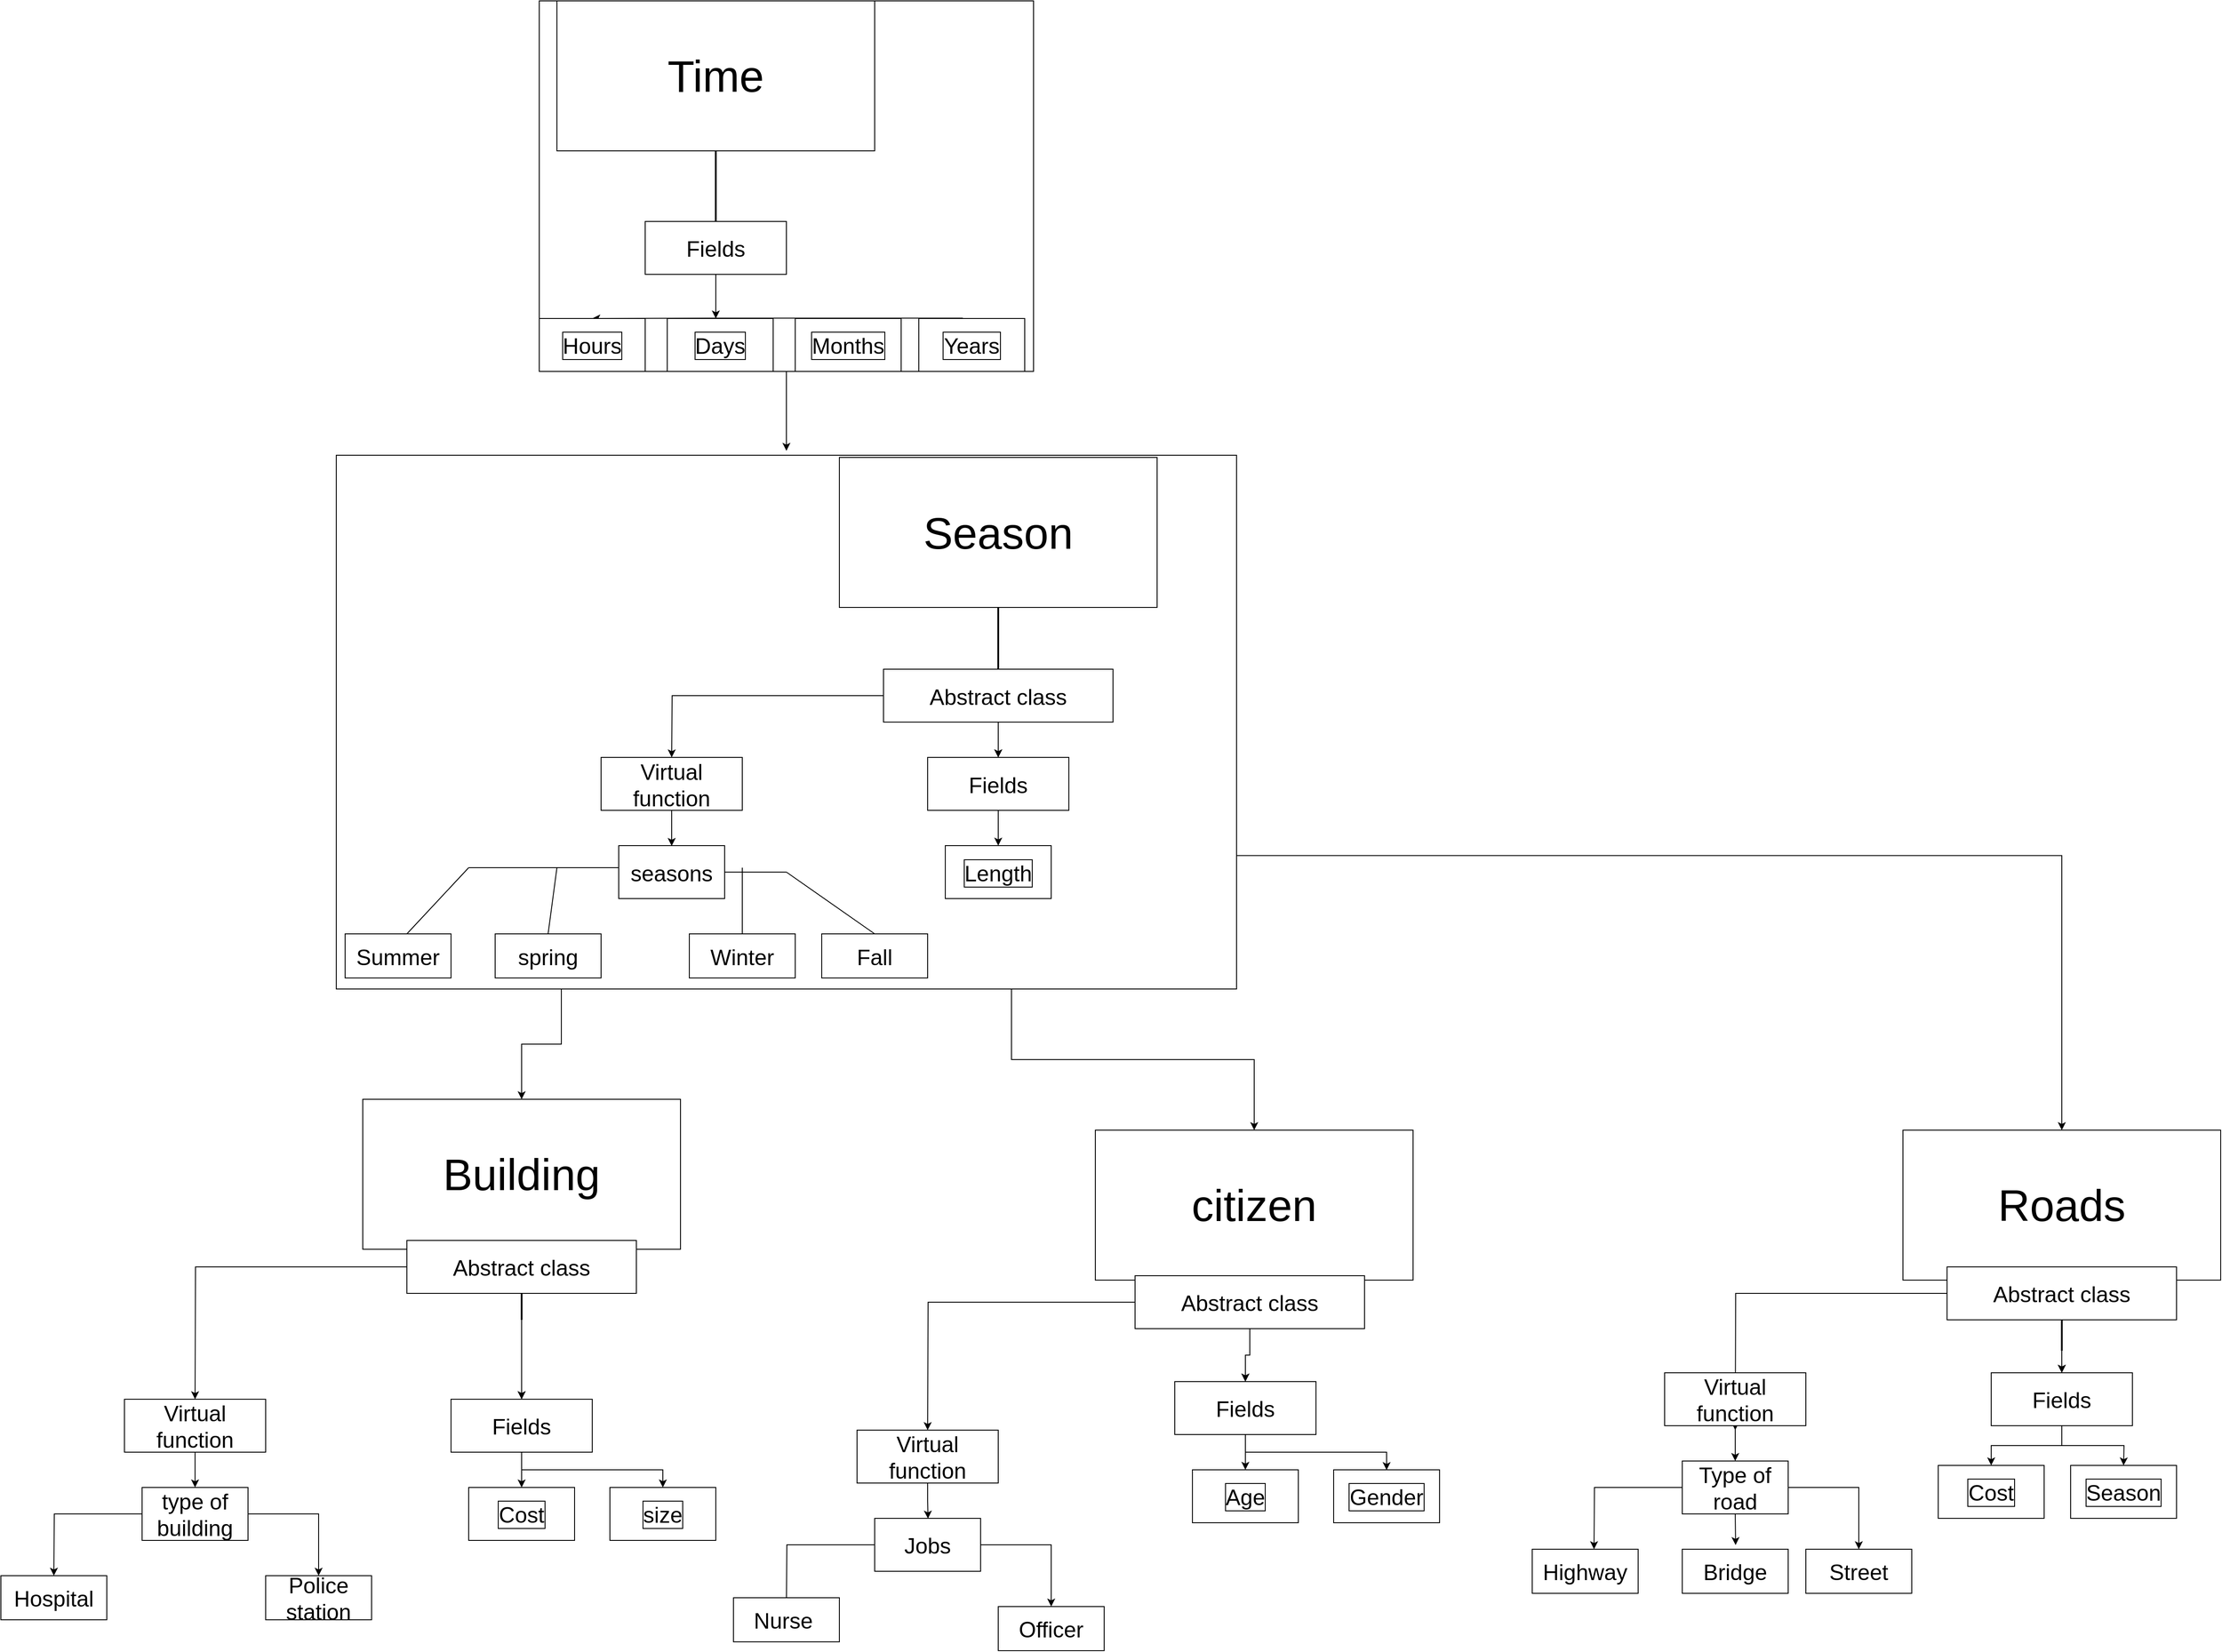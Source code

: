 <mxfile version="12.4.1" type="google" pages="1"><diagram name="Page-1" id="2a216829-ef6e-dabb-86c1-c78162f3ba2b"><mxGraphModel dx="2272" dy="2994" grid="1" gridSize="10" guides="1" tooltips="1" connect="1" arrows="1" fold="1" page="1" pageScale="1" pageWidth="850" pageHeight="1100" background="#ffffff" math="0" shadow="0"><root><mxCell id="0"/><mxCell id="1" parent="0"/><mxCell id="faFXwNNR27B4zDvkqaqZ-1" value="Building" style="rounded=0;whiteSpace=wrap;html=1;fontSize=50;" parent="1" vertex="1"><mxGeometry x="-430" y="-635" width="360" height="170" as="geometry"/></mxCell><mxCell id="faFXwNNR27B4zDvkqaqZ-3" value="" style="line;strokeWidth=2;direction=south;html=1;fontSize=50;" parent="1" vertex="1"><mxGeometry x="-255" y="-465" width="10" height="80" as="geometry"/></mxCell><mxCell id="faFXwNNR27B4zDvkqaqZ-9" style="edgeStyle=orthogonalEdgeStyle;rounded=0;orthogonalLoop=1;jettySize=auto;html=1;exitX=0.5;exitY=1;exitDx=0;exitDy=0;fontSize=25;" parent="1" source="faFXwNNR27B4zDvkqaqZ-4" target="faFXwNNR27B4zDvkqaqZ-10" edge="1"><mxGeometry relative="1" as="geometry"><mxPoint x="-250" y="-265" as="targetPoint"/></mxGeometry></mxCell><mxCell id="faFXwNNR27B4zDvkqaqZ-20" style="edgeStyle=orthogonalEdgeStyle;rounded=0;orthogonalLoop=1;jettySize=auto;html=1;fontSize=25;entryX=0.5;entryY=0;entryDx=0;entryDy=0;" parent="1" source="faFXwNNR27B4zDvkqaqZ-4" target="faFXwNNR27B4zDvkqaqZ-10" edge="1"><mxGeometry relative="1" as="geometry"><mxPoint x="-250" y="-315" as="targetPoint"/></mxGeometry></mxCell><mxCell id="faFXwNNR27B4zDvkqaqZ-27" style="edgeStyle=orthogonalEdgeStyle;rounded=0;orthogonalLoop=1;jettySize=auto;html=1;fontSize=25;" parent="1" source="faFXwNNR27B4zDvkqaqZ-4" edge="1"><mxGeometry relative="1" as="geometry"><mxPoint x="-620" y="-295" as="targetPoint"/></mxGeometry></mxCell><mxCell id="faFXwNNR27B4zDvkqaqZ-4" value="Abstract class" style="rounded=0;whiteSpace=wrap;html=1;fontSize=25;" parent="1" vertex="1"><mxGeometry x="-380" y="-475" width="260" height="60" as="geometry"/></mxCell><mxCell id="faFXwNNR27B4zDvkqaqZ-16" style="edgeStyle=orthogonalEdgeStyle;rounded=0;orthogonalLoop=1;jettySize=auto;html=1;fontSize=25;" parent="1" source="faFXwNNR27B4zDvkqaqZ-10" target="faFXwNNR27B4zDvkqaqZ-17" edge="1"><mxGeometry relative="1" as="geometry"><mxPoint x="-250" y="-165" as="targetPoint"/></mxGeometry></mxCell><mxCell id="faFXwNNR27B4zDvkqaqZ-23" style="edgeStyle=orthogonalEdgeStyle;rounded=0;orthogonalLoop=1;jettySize=auto;html=1;fontSize=25;" parent="1" source="faFXwNNR27B4zDvkqaqZ-10" edge="1"><mxGeometry relative="1" as="geometry"><mxPoint x="-90" y="-195" as="targetPoint"/><Array as="points"><mxPoint x="-250" y="-215"/><mxPoint x="-90" y="-215"/><mxPoint x="-90" y="-195"/></Array></mxGeometry></mxCell><mxCell id="faFXwNNR27B4zDvkqaqZ-10" value="Fields" style="rounded=0;whiteSpace=wrap;html=1;fontSize=25;" parent="1" vertex="1"><mxGeometry x="-330" y="-295" width="160" height="60" as="geometry"/></mxCell><mxCell id="faFXwNNR27B4zDvkqaqZ-17" value="Cost" style="rounded=0;whiteSpace=wrap;html=1;labelBorderColor=#000000;fontSize=25;" parent="1" vertex="1"><mxGeometry x="-310" y="-195" width="120" height="60" as="geometry"/></mxCell><mxCell id="faFXwNNR27B4zDvkqaqZ-26" value="size" style="rounded=0;whiteSpace=wrap;html=1;labelBorderColor=#000000;fontSize=25;" parent="1" vertex="1"><mxGeometry x="-150" y="-195" width="120" height="60" as="geometry"/></mxCell><mxCell id="faFXwNNR27B4zDvkqaqZ-30" style="edgeStyle=orthogonalEdgeStyle;rounded=0;orthogonalLoop=1;jettySize=auto;html=1;exitX=0.5;exitY=1;exitDx=0;exitDy=0;fontSize=25;" parent="1" source="faFXwNNR27B4zDvkqaqZ-29" edge="1"><mxGeometry relative="1" as="geometry"><mxPoint x="-620" y="-195" as="targetPoint"/></mxGeometry></mxCell><mxCell id="faFXwNNR27B4zDvkqaqZ-29" value="Virtual function" style="rounded=0;whiteSpace=wrap;html=1;fontSize=25;" parent="1" vertex="1"><mxGeometry x="-700" y="-295" width="160" height="60" as="geometry"/></mxCell><mxCell id="faFXwNNR27B4zDvkqaqZ-32" style="edgeStyle=orthogonalEdgeStyle;rounded=0;orthogonalLoop=1;jettySize=auto;html=1;fontSize=25;" parent="1" source="faFXwNNR27B4zDvkqaqZ-31" edge="1"><mxGeometry relative="1" as="geometry"><mxPoint x="-780" y="-95" as="targetPoint"/></mxGeometry></mxCell><mxCell id="faFXwNNR27B4zDvkqaqZ-34" style="edgeStyle=orthogonalEdgeStyle;rounded=0;orthogonalLoop=1;jettySize=auto;html=1;fontSize=25;entryX=0.5;entryY=0;entryDx=0;entryDy=0;" parent="1" source="faFXwNNR27B4zDvkqaqZ-31" target="faFXwNNR27B4zDvkqaqZ-37" edge="1"><mxGeometry relative="1" as="geometry"><mxPoint x="-475" y="-105" as="targetPoint"/></mxGeometry></mxCell><mxCell id="faFXwNNR27B4zDvkqaqZ-31" value="type of building" style="rounded=0;whiteSpace=wrap;html=1;fontSize=25;" parent="1" vertex="1"><mxGeometry x="-680" y="-195" width="120" height="60" as="geometry"/></mxCell><mxCell id="faFXwNNR27B4zDvkqaqZ-33" value="Hospital" style="rounded=0;whiteSpace=wrap;html=1;fontSize=25;" parent="1" vertex="1"><mxGeometry x="-840" y="-95" width="120" height="50" as="geometry"/></mxCell><mxCell id="faFXwNNR27B4zDvkqaqZ-37" value="Police station" style="rounded=0;whiteSpace=wrap;html=1;fontSize=25;" parent="1" vertex="1"><mxGeometry x="-540" y="-95" width="120" height="50" as="geometry"/></mxCell><mxCell id="faFXwNNR27B4zDvkqaqZ-43" value="citizen" style="rounded=0;whiteSpace=wrap;html=1;fontSize=50;" parent="1" vertex="1"><mxGeometry x="400" y="-600" width="360" height="170" as="geometry"/></mxCell><mxCell id="faFXwNNR27B4zDvkqaqZ-45" style="edgeStyle=orthogonalEdgeStyle;rounded=0;orthogonalLoop=1;jettySize=auto;html=1;exitX=0.5;exitY=1;exitDx=0;exitDy=0;fontSize=25;" parent="1" source="faFXwNNR27B4zDvkqaqZ-48" target="faFXwNNR27B4zDvkqaqZ-51" edge="1"><mxGeometry relative="1" as="geometry"><mxPoint x="580" y="-230" as="targetPoint"/></mxGeometry></mxCell><mxCell id="faFXwNNR27B4zDvkqaqZ-46" style="edgeStyle=orthogonalEdgeStyle;rounded=0;orthogonalLoop=1;jettySize=auto;html=1;fontSize=25;entryX=0.5;entryY=0;entryDx=0;entryDy=0;" parent="1" source="faFXwNNR27B4zDvkqaqZ-48" target="faFXwNNR27B4zDvkqaqZ-51" edge="1"><mxGeometry relative="1" as="geometry"><mxPoint x="580" y="-280" as="targetPoint"/></mxGeometry></mxCell><mxCell id="faFXwNNR27B4zDvkqaqZ-47" style="edgeStyle=orthogonalEdgeStyle;rounded=0;orthogonalLoop=1;jettySize=auto;html=1;fontSize=25;" parent="1" source="faFXwNNR27B4zDvkqaqZ-48" edge="1"><mxGeometry relative="1" as="geometry"><mxPoint x="210" y="-260" as="targetPoint"/></mxGeometry></mxCell><mxCell id="faFXwNNR27B4zDvkqaqZ-48" value="Abstract class" style="rounded=0;whiteSpace=wrap;html=1;fontSize=25;" parent="1" vertex="1"><mxGeometry x="445" y="-435" width="260" height="60" as="geometry"/></mxCell><mxCell id="faFXwNNR27B4zDvkqaqZ-49" style="edgeStyle=orthogonalEdgeStyle;rounded=0;orthogonalLoop=1;jettySize=auto;html=1;fontSize=25;" parent="1" source="faFXwNNR27B4zDvkqaqZ-51" target="faFXwNNR27B4zDvkqaqZ-52" edge="1"><mxGeometry relative="1" as="geometry"><mxPoint x="570" y="-185" as="targetPoint"/></mxGeometry></mxCell><mxCell id="faFXwNNR27B4zDvkqaqZ-50" style="edgeStyle=orthogonalEdgeStyle;rounded=0;orthogonalLoop=1;jettySize=auto;html=1;fontSize=25;" parent="1" source="faFXwNNR27B4zDvkqaqZ-51" edge="1"><mxGeometry relative="1" as="geometry"><mxPoint x="730.429" y="-214.714" as="targetPoint"/><Array as="points"><mxPoint x="570" y="-235"/><mxPoint x="730" y="-235"/><mxPoint x="730" y="-215"/></Array></mxGeometry></mxCell><mxCell id="faFXwNNR27B4zDvkqaqZ-51" value="Fields" style="rounded=0;whiteSpace=wrap;html=1;fontSize=25;" parent="1" vertex="1"><mxGeometry x="490" y="-315" width="160" height="60" as="geometry"/></mxCell><mxCell id="faFXwNNR27B4zDvkqaqZ-52" value="Age" style="rounded=0;whiteSpace=wrap;html=1;labelBorderColor=#000000;fontSize=25;" parent="1" vertex="1"><mxGeometry x="510" y="-215" width="120" height="60" as="geometry"/></mxCell><mxCell id="faFXwNNR27B4zDvkqaqZ-53" value="Gender" style="rounded=0;whiteSpace=wrap;html=1;labelBorderColor=#000000;fontSize=25;" parent="1" vertex="1"><mxGeometry x="670" y="-215" width="120" height="60" as="geometry"/></mxCell><mxCell id="faFXwNNR27B4zDvkqaqZ-54" style="edgeStyle=orthogonalEdgeStyle;rounded=0;orthogonalLoop=1;jettySize=auto;html=1;exitX=0.5;exitY=1;exitDx=0;exitDy=0;fontSize=25;" parent="1" source="faFXwNNR27B4zDvkqaqZ-55" edge="1"><mxGeometry relative="1" as="geometry"><mxPoint x="210.429" y="-159.714" as="targetPoint"/></mxGeometry></mxCell><mxCell id="faFXwNNR27B4zDvkqaqZ-55" value="Virtual function" style="rounded=0;whiteSpace=wrap;html=1;fontSize=25;" parent="1" vertex="1"><mxGeometry x="130" y="-260" width="160" height="60" as="geometry"/></mxCell><mxCell id="faFXwNNR27B4zDvkqaqZ-56" style="edgeStyle=orthogonalEdgeStyle;rounded=0;orthogonalLoop=1;jettySize=auto;html=1;fontSize=25;" parent="1" source="faFXwNNR27B4zDvkqaqZ-58" edge="1"><mxGeometry relative="1" as="geometry"><mxPoint x="50" y="-60" as="targetPoint"/></mxGeometry></mxCell><mxCell id="faFXwNNR27B4zDvkqaqZ-57" style="edgeStyle=orthogonalEdgeStyle;rounded=0;orthogonalLoop=1;jettySize=auto;html=1;fontSize=25;entryX=0.5;entryY=0;entryDx=0;entryDy=0;" parent="1" source="faFXwNNR27B4zDvkqaqZ-58" target="faFXwNNR27B4zDvkqaqZ-60" edge="1"><mxGeometry relative="1" as="geometry"><mxPoint x="355" y="-70" as="targetPoint"/></mxGeometry></mxCell><mxCell id="faFXwNNR27B4zDvkqaqZ-58" value="Jobs" style="rounded=0;whiteSpace=wrap;html=1;fontSize=25;" parent="1" vertex="1"><mxGeometry x="150" y="-160" width="120" height="60" as="geometry"/></mxCell><mxCell id="faFXwNNR27B4zDvkqaqZ-59" value="Nurse&amp;nbsp;" style="rounded=0;whiteSpace=wrap;html=1;fontSize=25;" parent="1" vertex="1"><mxGeometry x="-10" y="-70" width="120" height="50" as="geometry"/></mxCell><mxCell id="faFXwNNR27B4zDvkqaqZ-60" value="Officer" style="rounded=0;whiteSpace=wrap;html=1;fontSize=25;" parent="1" vertex="1"><mxGeometry x="290" y="-60" width="120" height="50" as="geometry"/></mxCell><mxCell id="faFXwNNR27B4zDvkqaqZ-79" value="Roads" style="rounded=0;whiteSpace=wrap;html=1;fontSize=50;" parent="1" vertex="1"><mxGeometry x="1315" y="-600" width="360" height="170" as="geometry"/></mxCell><mxCell id="faFXwNNR27B4zDvkqaqZ-80" value="" style="line;strokeWidth=2;direction=south;html=1;fontSize=50;" parent="1" vertex="1"><mxGeometry x="1490" y="-430" width="10" height="80" as="geometry"/></mxCell><mxCell id="faFXwNNR27B4zDvkqaqZ-81" style="edgeStyle=orthogonalEdgeStyle;rounded=0;orthogonalLoop=1;jettySize=auto;html=1;exitX=0.5;exitY=1;exitDx=0;exitDy=0;fontSize=25;" parent="1" source="faFXwNNR27B4zDvkqaqZ-84" target="faFXwNNR27B4zDvkqaqZ-87" edge="1"><mxGeometry relative="1" as="geometry"><mxPoint x="1495" y="-230" as="targetPoint"/></mxGeometry></mxCell><mxCell id="faFXwNNR27B4zDvkqaqZ-82" style="edgeStyle=orthogonalEdgeStyle;rounded=0;orthogonalLoop=1;jettySize=auto;html=1;fontSize=25;entryX=0.5;entryY=0;entryDx=0;entryDy=0;" parent="1" source="faFXwNNR27B4zDvkqaqZ-84" target="faFXwNNR27B4zDvkqaqZ-87" edge="1"><mxGeometry relative="1" as="geometry"><mxPoint x="1495" y="-280" as="targetPoint"/></mxGeometry></mxCell><mxCell id="faFXwNNR27B4zDvkqaqZ-83" style="edgeStyle=orthogonalEdgeStyle;rounded=0;orthogonalLoop=1;jettySize=auto;html=1;fontSize=25;" parent="1" source="faFXwNNR27B4zDvkqaqZ-84" edge="1"><mxGeometry relative="1" as="geometry"><mxPoint x="1125" y="-260" as="targetPoint"/></mxGeometry></mxCell><mxCell id="faFXwNNR27B4zDvkqaqZ-84" value="Abstract class" style="rounded=0;whiteSpace=wrap;html=1;fontSize=25;" parent="1" vertex="1"><mxGeometry x="1365" y="-445" width="260" height="60" as="geometry"/></mxCell><mxCell id="faFXwNNR27B4zDvkqaqZ-85" style="edgeStyle=orthogonalEdgeStyle;rounded=0;orthogonalLoop=1;jettySize=auto;html=1;fontSize=25;" parent="1" source="faFXwNNR27B4zDvkqaqZ-87" target="faFXwNNR27B4zDvkqaqZ-88" edge="1"><mxGeometry relative="1" as="geometry"><mxPoint x="1495" y="-195" as="targetPoint"/></mxGeometry></mxCell><mxCell id="eQ8YxMiCI8JwktTHNo60-5" style="edgeStyle=orthogonalEdgeStyle;rounded=0;orthogonalLoop=1;jettySize=auto;html=1;" edge="1" parent="1" source="faFXwNNR27B4zDvkqaqZ-87"><mxGeometry relative="1" as="geometry"><mxPoint x="1565" y="-220" as="targetPoint"/></mxGeometry></mxCell><mxCell id="faFXwNNR27B4zDvkqaqZ-87" value="Fields" style="rounded=0;whiteSpace=wrap;html=1;fontSize=25;" parent="1" vertex="1"><mxGeometry x="1415" y="-325" width="160" height="60" as="geometry"/></mxCell><mxCell id="faFXwNNR27B4zDvkqaqZ-88" value="Cost" style="rounded=0;whiteSpace=wrap;html=1;labelBorderColor=#000000;fontSize=25;" parent="1" vertex="1"><mxGeometry x="1355" y="-220" width="120" height="60" as="geometry"/></mxCell><mxCell id="faFXwNNR27B4zDvkqaqZ-90" style="edgeStyle=orthogonalEdgeStyle;rounded=0;orthogonalLoop=1;jettySize=auto;html=1;exitX=0.5;exitY=1;exitDx=0;exitDy=0;fontSize=25;" parent="1" source="faFXwNNR27B4zDvkqaqZ-91" edge="1"><mxGeometry relative="1" as="geometry"><mxPoint x="1125" y="-225" as="targetPoint"/></mxGeometry></mxCell><mxCell id="faFXwNNR27B4zDvkqaqZ-91" value="Virtual function" style="rounded=0;whiteSpace=wrap;html=1;fontSize=25;" parent="1" vertex="1"><mxGeometry x="1045" y="-325" width="160" height="60" as="geometry"/></mxCell><mxCell id="faFXwNNR27B4zDvkqaqZ-92" style="edgeStyle=orthogonalEdgeStyle;rounded=0;orthogonalLoop=1;jettySize=auto;html=1;fontSize=25;" parent="1" source="faFXwNNR27B4zDvkqaqZ-94" edge="1"><mxGeometry relative="1" as="geometry"><mxPoint x="965" y="-125" as="targetPoint"/></mxGeometry></mxCell><mxCell id="faFXwNNR27B4zDvkqaqZ-93" style="edgeStyle=orthogonalEdgeStyle;rounded=0;orthogonalLoop=1;jettySize=auto;html=1;fontSize=25;entryX=0.5;entryY=0;entryDx=0;entryDy=0;" parent="1" source="faFXwNNR27B4zDvkqaqZ-94" target="faFXwNNR27B4zDvkqaqZ-96" edge="1"><mxGeometry relative="1" as="geometry"><mxPoint x="1270" y="-135" as="targetPoint"/></mxGeometry></mxCell><mxCell id="faFXwNNR27B4zDvkqaqZ-97" style="edgeStyle=orthogonalEdgeStyle;rounded=0;orthogonalLoop=1;jettySize=auto;html=1;exitX=0.5;exitY=1;exitDx=0;exitDy=0;fontSize=25;" parent="1" source="faFXwNNR27B4zDvkqaqZ-94" edge="1"><mxGeometry relative="1" as="geometry"><mxPoint x="1125.429" y="-129.714" as="targetPoint"/></mxGeometry></mxCell><mxCell id="faFXwNNR27B4zDvkqaqZ-94" value="Type of road" style="rounded=0;whiteSpace=wrap;html=1;fontSize=25;" parent="1" vertex="1"><mxGeometry x="1065" y="-225" width="120" height="60" as="geometry"/></mxCell><mxCell id="faFXwNNR27B4zDvkqaqZ-95" value="Highway" style="rounded=0;whiteSpace=wrap;html=1;fontSize=25;" parent="1" vertex="1"><mxGeometry x="895" y="-125" width="120" height="50" as="geometry"/></mxCell><mxCell id="faFXwNNR27B4zDvkqaqZ-96" value="Street" style="rounded=0;whiteSpace=wrap;html=1;fontSize=25;" parent="1" vertex="1"><mxGeometry x="1205" y="-125" width="120" height="50" as="geometry"/></mxCell><mxCell id="faFXwNNR27B4zDvkqaqZ-98" value="Bridge" style="rounded=0;whiteSpace=wrap;html=1;fontSize=25;" parent="1" vertex="1"><mxGeometry x="1065" y="-125" width="120" height="50" as="geometry"/></mxCell><mxCell id="faFXwNNR27B4zDvkqaqZ-194" style="edgeStyle=orthogonalEdgeStyle;rounded=0;orthogonalLoop=1;jettySize=auto;html=1;exitX=0.75;exitY=1;exitDx=0;exitDy=0;entryX=0.5;entryY=0;entryDx=0;entryDy=0;fontSize=25;" parent="1" source="faFXwNNR27B4zDvkqaqZ-167" target="faFXwNNR27B4zDvkqaqZ-43" edge="1"><mxGeometry relative="1" as="geometry"/></mxCell><mxCell id="faFXwNNR27B4zDvkqaqZ-195" style="edgeStyle=orthogonalEdgeStyle;rounded=0;orthogonalLoop=1;jettySize=auto;html=1;exitX=1;exitY=0.75;exitDx=0;exitDy=0;entryX=0.5;entryY=0;entryDx=0;entryDy=0;fontSize=25;" parent="1" source="faFXwNNR27B4zDvkqaqZ-167" target="faFXwNNR27B4zDvkqaqZ-79" edge="1"><mxGeometry relative="1" as="geometry"/></mxCell><mxCell id="eQ8YxMiCI8JwktTHNo60-8" style="edgeStyle=orthogonalEdgeStyle;rounded=0;orthogonalLoop=1;jettySize=auto;html=1;exitX=0.25;exitY=1;exitDx=0;exitDy=0;" edge="1" parent="1" source="faFXwNNR27B4zDvkqaqZ-167" target="faFXwNNR27B4zDvkqaqZ-1"><mxGeometry relative="1" as="geometry"/></mxCell><mxCell id="faFXwNNR27B4zDvkqaqZ-167" value="" style="whiteSpace=wrap;html=1;fontSize=25;" parent="1" vertex="1"><mxGeometry x="-460" y="-1365" width="1020" height="605" as="geometry"/></mxCell><mxCell id="faFXwNNR27B4zDvkqaqZ-168" value="Season" style="rounded=0;whiteSpace=wrap;html=1;fontSize=50;" parent="1" vertex="1"><mxGeometry x="110" y="-1362.5" width="360" height="170" as="geometry"/></mxCell><mxCell id="faFXwNNR27B4zDvkqaqZ-169" value="" style="line;strokeWidth=2;direction=south;html=1;fontSize=50;" parent="1" vertex="1"><mxGeometry x="285" y="-1192.5" width="10" height="80" as="geometry"/></mxCell><mxCell id="faFXwNNR27B4zDvkqaqZ-170" style="edgeStyle=orthogonalEdgeStyle;rounded=0;orthogonalLoop=1;jettySize=auto;html=1;exitX=0.5;exitY=1;exitDx=0;exitDy=0;fontSize=25;" parent="1" source="faFXwNNR27B4zDvkqaqZ-173" target="faFXwNNR27B4zDvkqaqZ-176" edge="1"><mxGeometry relative="1" as="geometry"><mxPoint x="290" y="-992.5" as="targetPoint"/></mxGeometry></mxCell><mxCell id="faFXwNNR27B4zDvkqaqZ-171" style="edgeStyle=orthogonalEdgeStyle;rounded=0;orthogonalLoop=1;jettySize=auto;html=1;fontSize=25;entryX=0.5;entryY=0;entryDx=0;entryDy=0;" parent="1" source="faFXwNNR27B4zDvkqaqZ-173" target="faFXwNNR27B4zDvkqaqZ-176" edge="1"><mxGeometry relative="1" as="geometry"><mxPoint x="290" y="-1042.5" as="targetPoint"/></mxGeometry></mxCell><mxCell id="faFXwNNR27B4zDvkqaqZ-172" style="edgeStyle=orthogonalEdgeStyle;rounded=0;orthogonalLoop=1;jettySize=auto;html=1;fontSize=25;" parent="1" source="faFXwNNR27B4zDvkqaqZ-173" edge="1"><mxGeometry relative="1" as="geometry"><mxPoint x="-80" y="-1022.5" as="targetPoint"/></mxGeometry></mxCell><mxCell id="faFXwNNR27B4zDvkqaqZ-173" value="Abstract class" style="rounded=0;whiteSpace=wrap;html=1;fontSize=25;" parent="1" vertex="1"><mxGeometry x="160" y="-1122.5" width="260" height="60" as="geometry"/></mxCell><mxCell id="faFXwNNR27B4zDvkqaqZ-174" style="edgeStyle=orthogonalEdgeStyle;rounded=0;orthogonalLoop=1;jettySize=auto;html=1;fontSize=25;" parent="1" source="faFXwNNR27B4zDvkqaqZ-176" target="faFXwNNR27B4zDvkqaqZ-177" edge="1"><mxGeometry relative="1" as="geometry"><mxPoint x="290" y="-892.5" as="targetPoint"/></mxGeometry></mxCell><mxCell id="faFXwNNR27B4zDvkqaqZ-176" value="Fields" style="rounded=0;whiteSpace=wrap;html=1;fontSize=25;" parent="1" vertex="1"><mxGeometry x="210" y="-1022.5" width="160" height="60" as="geometry"/></mxCell><mxCell id="faFXwNNR27B4zDvkqaqZ-177" value="Length" style="rounded=0;whiteSpace=wrap;html=1;labelBorderColor=#000000;fontSize=25;" parent="1" vertex="1"><mxGeometry x="230" y="-922.5" width="120" height="60" as="geometry"/></mxCell><mxCell id="faFXwNNR27B4zDvkqaqZ-179" style="edgeStyle=orthogonalEdgeStyle;rounded=0;orthogonalLoop=1;jettySize=auto;html=1;exitX=0.5;exitY=1;exitDx=0;exitDy=0;fontSize=25;" parent="1" source="faFXwNNR27B4zDvkqaqZ-180" edge="1"><mxGeometry relative="1" as="geometry"><mxPoint x="-80" y="-922.167" as="targetPoint"/></mxGeometry></mxCell><mxCell id="faFXwNNR27B4zDvkqaqZ-180" value="Virtual function" style="rounded=0;whiteSpace=wrap;html=1;fontSize=25;" parent="1" vertex="1"><mxGeometry x="-160" y="-1022.5" width="160" height="60" as="geometry"/></mxCell><mxCell id="faFXwNNR27B4zDvkqaqZ-181" value="seasons" style="rounded=0;whiteSpace=wrap;html=1;fontSize=25;" parent="1" vertex="1"><mxGeometry x="-140" y="-922.5" width="120" height="60" as="geometry"/></mxCell><mxCell id="faFXwNNR27B4zDvkqaqZ-182" value="Summer" style="rounded=0;whiteSpace=wrap;html=1;fontSize=25;" parent="1" vertex="1"><mxGeometry x="-450" y="-822.5" width="120" height="50" as="geometry"/></mxCell><mxCell id="faFXwNNR27B4zDvkqaqZ-183" value="spring" style="rounded=0;whiteSpace=wrap;html=1;fontSize=25;" parent="1" vertex="1"><mxGeometry x="-280" y="-822.5" width="120" height="50" as="geometry"/></mxCell><mxCell id="faFXwNNR27B4zDvkqaqZ-184" value="Winter" style="rounded=0;whiteSpace=wrap;html=1;fontSize=25;" parent="1" vertex="1"><mxGeometry x="-60" y="-822.5" width="120" height="50" as="geometry"/></mxCell><mxCell id="faFXwNNR27B4zDvkqaqZ-185" value="" style="endArrow=none;html=1;fontSize=25;" parent="1" edge="1"><mxGeometry width="50" height="50" relative="1" as="geometry"><mxPoint x="-310" y="-897.5" as="sourcePoint"/><mxPoint x="-140" y="-897.5" as="targetPoint"/></mxGeometry></mxCell><mxCell id="faFXwNNR27B4zDvkqaqZ-186" value="" style="endArrow=none;html=1;fontSize=25;entryX=0.5;entryY=0;entryDx=0;entryDy=0;" parent="1" edge="1"><mxGeometry width="50" height="50" relative="1" as="geometry"><mxPoint x="-310" y="-897.5" as="sourcePoint"/><mxPoint x="-380" y="-822.5" as="targetPoint"/></mxGeometry></mxCell><mxCell id="faFXwNNR27B4zDvkqaqZ-187" value="Fall" style="rounded=0;whiteSpace=wrap;html=1;fontSize=25;" parent="1" vertex="1"><mxGeometry x="90" y="-822.5" width="120" height="50" as="geometry"/></mxCell><mxCell id="faFXwNNR27B4zDvkqaqZ-188" value="" style="endArrow=none;html=1;fontSize=25;entryX=0.5;entryY=0;entryDx=0;entryDy=0;" parent="1" target="faFXwNNR27B4zDvkqaqZ-187" edge="1"><mxGeometry width="50" height="50" relative="1" as="geometry"><mxPoint x="50" y="-892.5" as="sourcePoint"/><mxPoint x="50" y="-817.5" as="targetPoint"/></mxGeometry></mxCell><mxCell id="faFXwNNR27B4zDvkqaqZ-189" value="" style="endArrow=none;html=1;fontSize=25;exitX=1;exitY=0.5;exitDx=0;exitDy=0;" parent="1" source="faFXwNNR27B4zDvkqaqZ-181" edge="1"><mxGeometry width="50" height="50" relative="1" as="geometry"><mxPoint x="10" y="-915.0" as="sourcePoint"/><mxPoint x="50" y="-892.5" as="targetPoint"/></mxGeometry></mxCell><mxCell id="faFXwNNR27B4zDvkqaqZ-190" value="" style="endArrow=none;html=1;fontSize=25;exitX=0.5;exitY=0;exitDx=0;exitDy=0;" parent="1" source="faFXwNNR27B4zDvkqaqZ-183" edge="1"><mxGeometry width="50" height="50" relative="1" as="geometry"><mxPoint x="-260" y="-847.5" as="sourcePoint"/><mxPoint x="-210" y="-897.5" as="targetPoint"/></mxGeometry></mxCell><mxCell id="faFXwNNR27B4zDvkqaqZ-191" value="" style="endArrow=none;html=1;fontSize=25;exitX=0.5;exitY=0;exitDx=0;exitDy=0;" parent="1" source="faFXwNNR27B4zDvkqaqZ-184" edge="1"><mxGeometry width="50" height="50" relative="1" as="geometry"><mxPoint x="-70" y="-820" as="sourcePoint"/><mxPoint y="-897.5" as="targetPoint"/></mxGeometry></mxCell><mxCell id="eQ8YxMiCI8JwktTHNo60-3" style="edgeStyle=orthogonalEdgeStyle;rounded=0;orthogonalLoop=1;jettySize=auto;html=1;exitX=0.5;exitY=1;exitDx=0;exitDy=0;" edge="1" parent="1" source="faFXwNNR27B4zDvkqaqZ-196"><mxGeometry relative="1" as="geometry"><mxPoint x="50" y="-1370" as="targetPoint"/></mxGeometry></mxCell><mxCell id="faFXwNNR27B4zDvkqaqZ-196" value="" style="whiteSpace=wrap;html=1;fontSize=25;" parent="1" vertex="1"><mxGeometry x="-230" y="-1880" width="560" height="420" as="geometry"/></mxCell><mxCell id="faFXwNNR27B4zDvkqaqZ-197" value="Time" style="rounded=0;whiteSpace=wrap;html=1;fontSize=50;" parent="1" vertex="1"><mxGeometry x="-210" y="-1880" width="360" height="170" as="geometry"/></mxCell><mxCell id="faFXwNNR27B4zDvkqaqZ-198" value="" style="line;strokeWidth=2;direction=south;html=1;fontSize=50;" parent="1" vertex="1"><mxGeometry x="-35" y="-1710" width="10" height="80" as="geometry"/></mxCell><mxCell id="faFXwNNR27B4zDvkqaqZ-199" style="edgeStyle=orthogonalEdgeStyle;rounded=0;orthogonalLoop=1;jettySize=auto;html=1;entryX=0.5;entryY=0;entryDx=0;entryDy=0;fontSize=25;" parent="1" target="faFXwNNR27B4zDvkqaqZ-202" edge="1"><mxGeometry relative="1" as="geometry"><mxPoint x="249.857" y="-1520.429" as="sourcePoint"/><Array as="points"><mxPoint x="-30" y="-1520"/></Array></mxGeometry></mxCell><mxCell id="faFXwNNR27B4zDvkqaqZ-200" style="edgeStyle=orthogonalEdgeStyle;rounded=0;orthogonalLoop=1;jettySize=auto;html=1;exitX=0.5;exitY=1;exitDx=0;exitDy=0;fontSize=25;" parent="1" source="faFXwNNR27B4zDvkqaqZ-201" edge="1"><mxGeometry relative="1" as="geometry"><mxPoint x="-30" y="-1520" as="targetPoint"/></mxGeometry></mxCell><mxCell id="faFXwNNR27B4zDvkqaqZ-201" value="Fields" style="rounded=0;whiteSpace=wrap;html=1;fontSize=25;" parent="1" vertex="1"><mxGeometry x="-110" y="-1630" width="160" height="60" as="geometry"/></mxCell><mxCell id="faFXwNNR27B4zDvkqaqZ-202" value="Hours" style="rounded=0;whiteSpace=wrap;html=1;labelBorderColor=#000000;fontSize=25;" parent="1" vertex="1"><mxGeometry x="-230" y="-1520" width="120" height="60" as="geometry"/></mxCell><mxCell id="faFXwNNR27B4zDvkqaqZ-203" value="Days" style="rounded=0;whiteSpace=wrap;html=1;labelBorderColor=#000000;fontSize=25;" parent="1" vertex="1"><mxGeometry x="-85" y="-1520" width="120" height="60" as="geometry"/></mxCell><mxCell id="faFXwNNR27B4zDvkqaqZ-204" value="Months" style="rounded=0;whiteSpace=wrap;html=1;labelBorderColor=#000000;fontSize=25;" parent="1" vertex="1"><mxGeometry x="60" y="-1520" width="120" height="60" as="geometry"/></mxCell><mxCell id="faFXwNNR27B4zDvkqaqZ-205" value="Years" style="rounded=0;whiteSpace=wrap;html=1;labelBorderColor=#000000;fontSize=25;" parent="1" vertex="1"><mxGeometry x="200" y="-1520" width="120" height="60" as="geometry"/></mxCell><mxCell id="eQ8YxMiCI8JwktTHNo60-6" value="Season" style="rounded=0;whiteSpace=wrap;html=1;labelBorderColor=#000000;fontSize=25;" vertex="1" parent="1"><mxGeometry x="1505" y="-220" width="120" height="60" as="geometry"/></mxCell></root></mxGraphModel></diagram></mxfile>